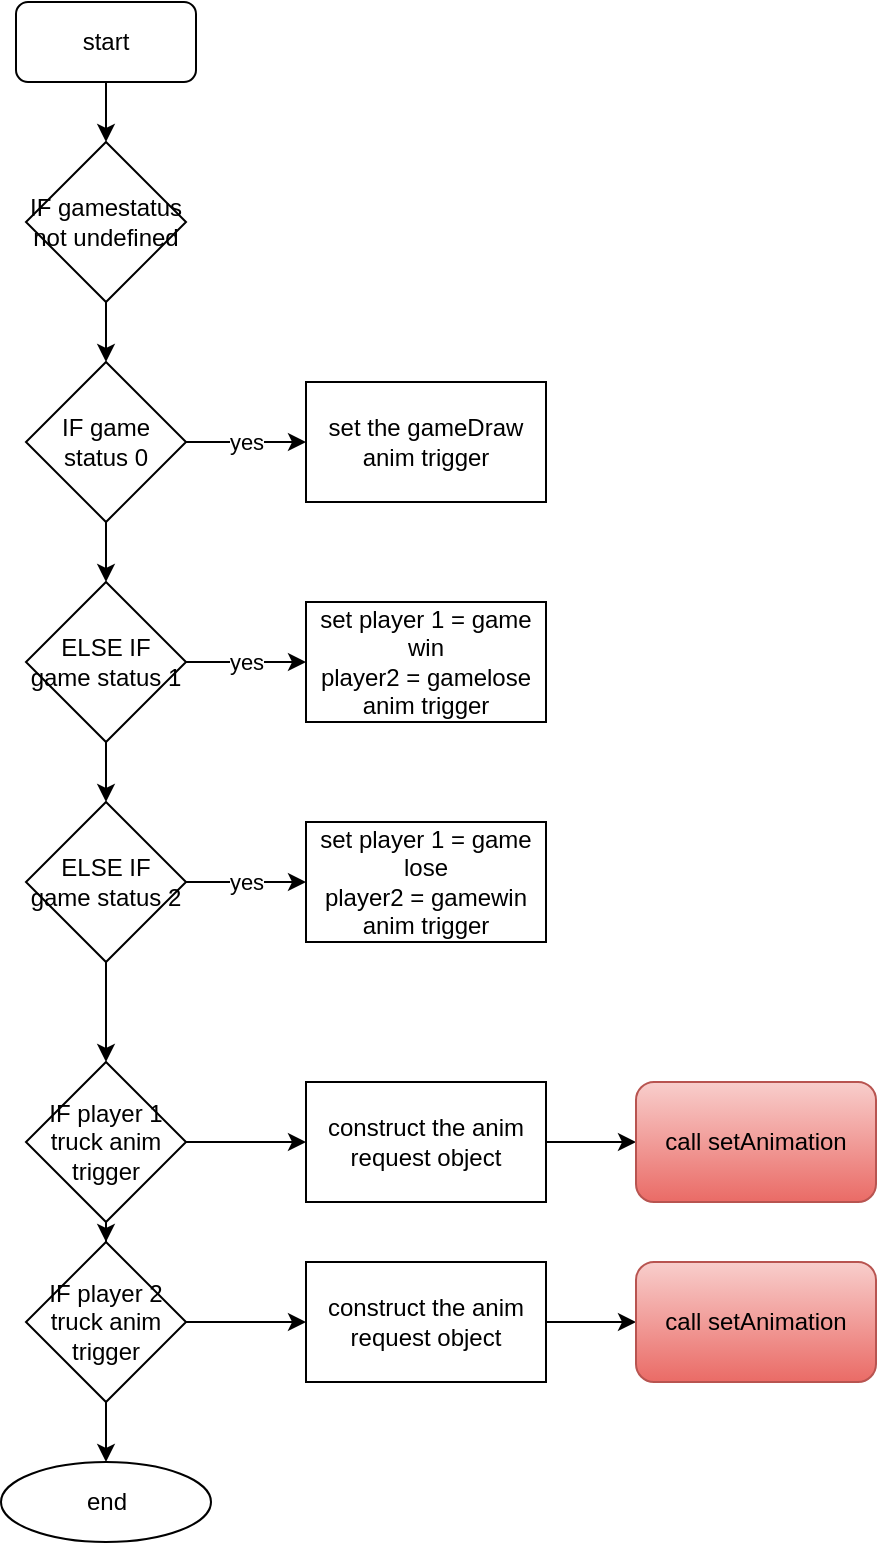 <mxfile version="17.4.6" type="github">
  <diagram id="oaQvbRAWDE8tGDOhSwLZ" name="Page-1">
    <mxGraphModel dx="1038" dy="579" grid="1" gridSize="10" guides="1" tooltips="1" connect="1" arrows="1" fold="1" page="1" pageScale="1" pageWidth="850" pageHeight="1100" math="0" shadow="0">
      <root>
        <mxCell id="0" />
        <mxCell id="1" parent="0" />
        <mxCell id="eFoY1j1OGm18sMbZtbMv-3" value="" style="edgeStyle=orthogonalEdgeStyle;rounded=0;orthogonalLoop=1;jettySize=auto;html=1;" edge="1" parent="1" source="eFoY1j1OGm18sMbZtbMv-1" target="eFoY1j1OGm18sMbZtbMv-2">
          <mxGeometry relative="1" as="geometry" />
        </mxCell>
        <mxCell id="eFoY1j1OGm18sMbZtbMv-1" value="start" style="rounded=1;whiteSpace=wrap;html=1;" vertex="1" parent="1">
          <mxGeometry x="360" y="20" width="90" height="40" as="geometry" />
        </mxCell>
        <mxCell id="eFoY1j1OGm18sMbZtbMv-5" value="" style="edgeStyle=orthogonalEdgeStyle;rounded=0;orthogonalLoop=1;jettySize=auto;html=1;" edge="1" parent="1" source="eFoY1j1OGm18sMbZtbMv-2" target="eFoY1j1OGm18sMbZtbMv-4">
          <mxGeometry relative="1" as="geometry" />
        </mxCell>
        <mxCell id="eFoY1j1OGm18sMbZtbMv-2" value="IF gamestatus not undefined" style="rhombus;whiteSpace=wrap;html=1;" vertex="1" parent="1">
          <mxGeometry x="365" y="90" width="80" height="80" as="geometry" />
        </mxCell>
        <mxCell id="eFoY1j1OGm18sMbZtbMv-7" value="yes" style="edgeStyle=orthogonalEdgeStyle;rounded=0;orthogonalLoop=1;jettySize=auto;html=1;" edge="1" parent="1" source="eFoY1j1OGm18sMbZtbMv-4" target="eFoY1j1OGm18sMbZtbMv-6">
          <mxGeometry relative="1" as="geometry" />
        </mxCell>
        <mxCell id="eFoY1j1OGm18sMbZtbMv-15" value="" style="edgeStyle=orthogonalEdgeStyle;rounded=0;orthogonalLoop=1;jettySize=auto;html=1;" edge="1" parent="1" source="eFoY1j1OGm18sMbZtbMv-4" target="eFoY1j1OGm18sMbZtbMv-9">
          <mxGeometry relative="1" as="geometry" />
        </mxCell>
        <mxCell id="eFoY1j1OGm18sMbZtbMv-4" value="IF game status 0" style="rhombus;whiteSpace=wrap;html=1;" vertex="1" parent="1">
          <mxGeometry x="365" y="200" width="80" height="80" as="geometry" />
        </mxCell>
        <mxCell id="eFoY1j1OGm18sMbZtbMv-6" value="set the gameDraw anim trigger" style="whiteSpace=wrap;html=1;" vertex="1" parent="1">
          <mxGeometry x="505" y="210" width="120" height="60" as="geometry" />
        </mxCell>
        <mxCell id="eFoY1j1OGm18sMbZtbMv-8" value="yes" style="edgeStyle=orthogonalEdgeStyle;rounded=0;orthogonalLoop=1;jettySize=auto;html=1;" edge="1" parent="1" source="eFoY1j1OGm18sMbZtbMv-9" target="eFoY1j1OGm18sMbZtbMv-10">
          <mxGeometry relative="1" as="geometry" />
        </mxCell>
        <mxCell id="eFoY1j1OGm18sMbZtbMv-16" value="" style="edgeStyle=orthogonalEdgeStyle;rounded=0;orthogonalLoop=1;jettySize=auto;html=1;" edge="1" parent="1" source="eFoY1j1OGm18sMbZtbMv-9" target="eFoY1j1OGm18sMbZtbMv-12">
          <mxGeometry relative="1" as="geometry" />
        </mxCell>
        <mxCell id="eFoY1j1OGm18sMbZtbMv-9" value="ELSE IF game status 1" style="rhombus;whiteSpace=wrap;html=1;" vertex="1" parent="1">
          <mxGeometry x="365" y="310" width="80" height="80" as="geometry" />
        </mxCell>
        <mxCell id="eFoY1j1OGm18sMbZtbMv-10" value="set player 1 = game win&lt;br&gt;player2 = gamelose anim trigger" style="whiteSpace=wrap;html=1;" vertex="1" parent="1">
          <mxGeometry x="505" y="320" width="120" height="60" as="geometry" />
        </mxCell>
        <mxCell id="eFoY1j1OGm18sMbZtbMv-11" value="yes" style="edgeStyle=orthogonalEdgeStyle;rounded=0;orthogonalLoop=1;jettySize=auto;html=1;" edge="1" parent="1" source="eFoY1j1OGm18sMbZtbMv-12" target="eFoY1j1OGm18sMbZtbMv-13">
          <mxGeometry relative="1" as="geometry" />
        </mxCell>
        <mxCell id="eFoY1j1OGm18sMbZtbMv-18" value="" style="edgeStyle=orthogonalEdgeStyle;rounded=0;orthogonalLoop=1;jettySize=auto;html=1;" edge="1" parent="1" source="eFoY1j1OGm18sMbZtbMv-12" target="eFoY1j1OGm18sMbZtbMv-17">
          <mxGeometry relative="1" as="geometry" />
        </mxCell>
        <mxCell id="eFoY1j1OGm18sMbZtbMv-12" value="ELSE IF game status 2" style="rhombus;whiteSpace=wrap;html=1;" vertex="1" parent="1">
          <mxGeometry x="365" y="420" width="80" height="80" as="geometry" />
        </mxCell>
        <mxCell id="eFoY1j1OGm18sMbZtbMv-13" value="set player 1 = game lose&lt;br&gt;player2 = gamewin anim trigger" style="whiteSpace=wrap;html=1;" vertex="1" parent="1">
          <mxGeometry x="505" y="430" width="120" height="60" as="geometry" />
        </mxCell>
        <mxCell id="eFoY1j1OGm18sMbZtbMv-20" value="" style="edgeStyle=orthogonalEdgeStyle;rounded=0;orthogonalLoop=1;jettySize=auto;html=1;" edge="1" parent="1" source="eFoY1j1OGm18sMbZtbMv-17" target="eFoY1j1OGm18sMbZtbMv-19">
          <mxGeometry relative="1" as="geometry" />
        </mxCell>
        <mxCell id="eFoY1j1OGm18sMbZtbMv-29" value="" style="edgeStyle=orthogonalEdgeStyle;rounded=0;orthogonalLoop=1;jettySize=auto;html=1;" edge="1" parent="1" source="eFoY1j1OGm18sMbZtbMv-17" target="eFoY1j1OGm18sMbZtbMv-25">
          <mxGeometry relative="1" as="geometry" />
        </mxCell>
        <mxCell id="eFoY1j1OGm18sMbZtbMv-17" value="IF player 1 truck anim trigger" style="rhombus;whiteSpace=wrap;html=1;" vertex="1" parent="1">
          <mxGeometry x="365" y="550" width="80" height="80" as="geometry" />
        </mxCell>
        <mxCell id="eFoY1j1OGm18sMbZtbMv-22" value="" style="edgeStyle=orthogonalEdgeStyle;rounded=0;orthogonalLoop=1;jettySize=auto;html=1;" edge="1" parent="1" source="eFoY1j1OGm18sMbZtbMv-19" target="eFoY1j1OGm18sMbZtbMv-21">
          <mxGeometry relative="1" as="geometry" />
        </mxCell>
        <mxCell id="eFoY1j1OGm18sMbZtbMv-19" value="construct the anim request object" style="whiteSpace=wrap;html=1;" vertex="1" parent="1">
          <mxGeometry x="505" y="560" width="120" height="60" as="geometry" />
        </mxCell>
        <mxCell id="eFoY1j1OGm18sMbZtbMv-21" value="call&amp;nbsp;setAnimation" style="rounded=1;whiteSpace=wrap;html=1;fillColor=#f8cecc;gradientColor=#ea6b66;strokeColor=#b85450;" vertex="1" parent="1">
          <mxGeometry x="670" y="560" width="120" height="60" as="geometry" />
        </mxCell>
        <mxCell id="eFoY1j1OGm18sMbZtbMv-24" value="" style="edgeStyle=orthogonalEdgeStyle;rounded=0;orthogonalLoop=1;jettySize=auto;html=1;" edge="1" parent="1" source="eFoY1j1OGm18sMbZtbMv-25" target="eFoY1j1OGm18sMbZtbMv-27">
          <mxGeometry relative="1" as="geometry" />
        </mxCell>
        <mxCell id="eFoY1j1OGm18sMbZtbMv-31" value="" style="edgeStyle=orthogonalEdgeStyle;rounded=0;orthogonalLoop=1;jettySize=auto;html=1;" edge="1" parent="1" source="eFoY1j1OGm18sMbZtbMv-25" target="eFoY1j1OGm18sMbZtbMv-30">
          <mxGeometry relative="1" as="geometry" />
        </mxCell>
        <mxCell id="eFoY1j1OGm18sMbZtbMv-25" value="IF player 2 truck anim trigger" style="rhombus;whiteSpace=wrap;html=1;" vertex="1" parent="1">
          <mxGeometry x="365" y="640" width="80" height="80" as="geometry" />
        </mxCell>
        <mxCell id="eFoY1j1OGm18sMbZtbMv-26" value="" style="edgeStyle=orthogonalEdgeStyle;rounded=0;orthogonalLoop=1;jettySize=auto;html=1;" edge="1" parent="1" source="eFoY1j1OGm18sMbZtbMv-27" target="eFoY1j1OGm18sMbZtbMv-28">
          <mxGeometry relative="1" as="geometry" />
        </mxCell>
        <mxCell id="eFoY1j1OGm18sMbZtbMv-27" value="construct the anim request object" style="whiteSpace=wrap;html=1;" vertex="1" parent="1">
          <mxGeometry x="505" y="650" width="120" height="60" as="geometry" />
        </mxCell>
        <mxCell id="eFoY1j1OGm18sMbZtbMv-28" value="call&amp;nbsp;setAnimation" style="rounded=1;whiteSpace=wrap;html=1;fillColor=#f8cecc;gradientColor=#ea6b66;strokeColor=#b85450;" vertex="1" parent="1">
          <mxGeometry x="670" y="650" width="120" height="60" as="geometry" />
        </mxCell>
        <mxCell id="eFoY1j1OGm18sMbZtbMv-30" value="end" style="ellipse;whiteSpace=wrap;html=1;" vertex="1" parent="1">
          <mxGeometry x="352.5" y="750" width="105" height="40" as="geometry" />
        </mxCell>
      </root>
    </mxGraphModel>
  </diagram>
</mxfile>
